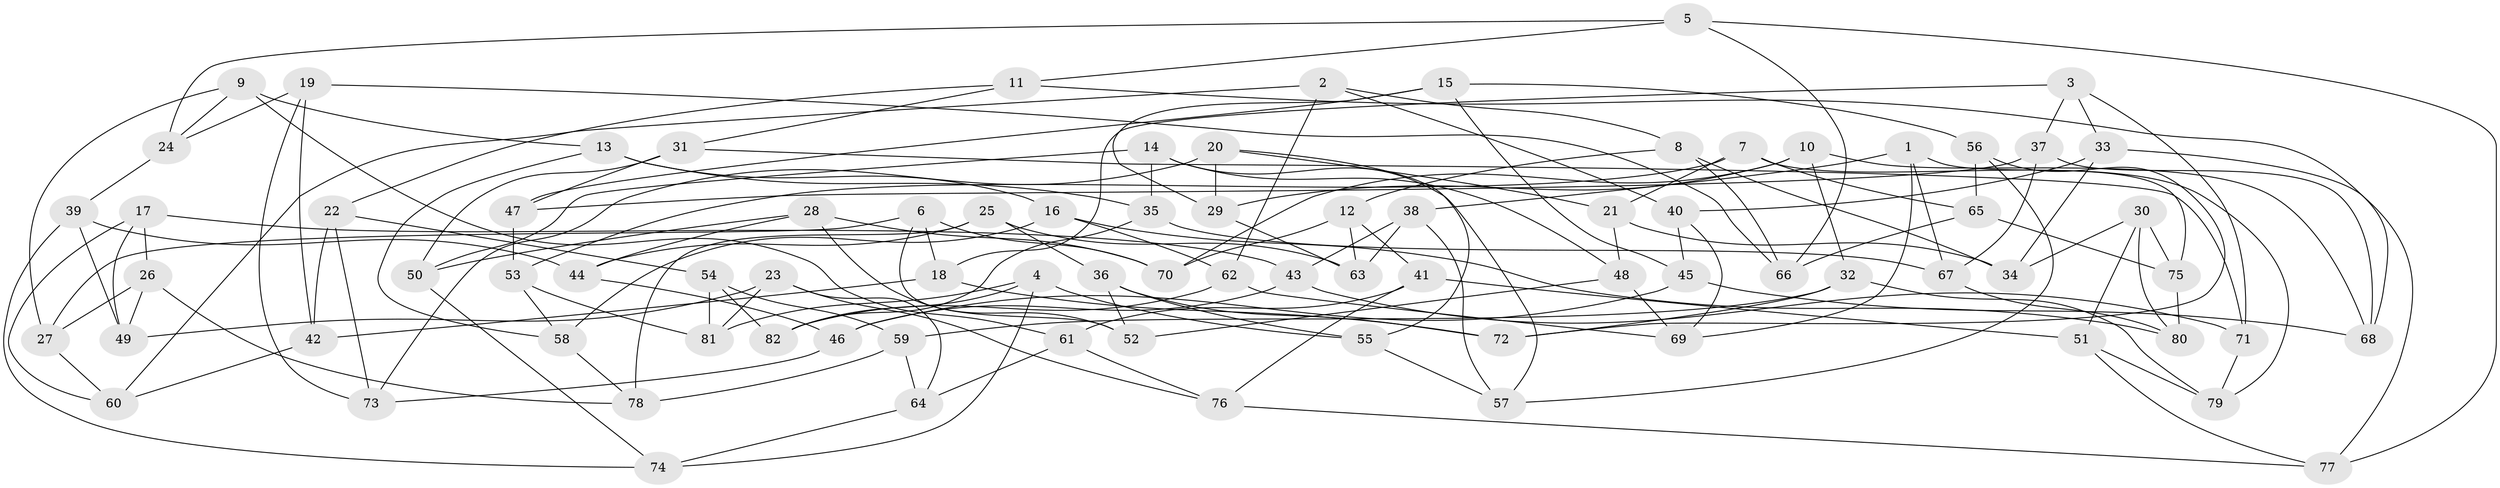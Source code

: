 // Generated by graph-tools (version 1.1) at 2025/26/03/09/25 03:26:52]
// undirected, 82 vertices, 164 edges
graph export_dot {
graph [start="1"]
  node [color=gray90,style=filled];
  1;
  2;
  3;
  4;
  5;
  6;
  7;
  8;
  9;
  10;
  11;
  12;
  13;
  14;
  15;
  16;
  17;
  18;
  19;
  20;
  21;
  22;
  23;
  24;
  25;
  26;
  27;
  28;
  29;
  30;
  31;
  32;
  33;
  34;
  35;
  36;
  37;
  38;
  39;
  40;
  41;
  42;
  43;
  44;
  45;
  46;
  47;
  48;
  49;
  50;
  51;
  52;
  53;
  54;
  55;
  56;
  57;
  58;
  59;
  60;
  61;
  62;
  63;
  64;
  65;
  66;
  67;
  68;
  69;
  70;
  71;
  72;
  73;
  74;
  75;
  76;
  77;
  78;
  79;
  80;
  81;
  82;
  1 -- 75;
  1 -- 69;
  1 -- 38;
  1 -- 67;
  2 -- 62;
  2 -- 60;
  2 -- 8;
  2 -- 40;
  3 -- 33;
  3 -- 18;
  3 -- 71;
  3 -- 37;
  4 -- 81;
  4 -- 82;
  4 -- 74;
  4 -- 55;
  5 -- 11;
  5 -- 66;
  5 -- 77;
  5 -- 24;
  6 -- 52;
  6 -- 27;
  6 -- 18;
  6 -- 70;
  7 -- 65;
  7 -- 21;
  7 -- 79;
  7 -- 53;
  8 -- 66;
  8 -- 12;
  8 -- 34;
  9 -- 24;
  9 -- 61;
  9 -- 27;
  9 -- 13;
  10 -- 29;
  10 -- 32;
  10 -- 70;
  10 -- 68;
  11 -- 31;
  11 -- 22;
  11 -- 68;
  12 -- 70;
  12 -- 41;
  12 -- 63;
  13 -- 58;
  13 -- 35;
  13 -- 16;
  14 -- 35;
  14 -- 48;
  14 -- 50;
  14 -- 57;
  15 -- 29;
  15 -- 56;
  15 -- 45;
  15 -- 47;
  16 -- 58;
  16 -- 62;
  16 -- 80;
  17 -- 60;
  17 -- 43;
  17 -- 26;
  17 -- 49;
  18 -- 72;
  18 -- 42;
  19 -- 24;
  19 -- 73;
  19 -- 66;
  19 -- 42;
  20 -- 21;
  20 -- 73;
  20 -- 29;
  20 -- 55;
  21 -- 48;
  21 -- 34;
  22 -- 73;
  22 -- 42;
  22 -- 54;
  23 -- 81;
  23 -- 64;
  23 -- 76;
  23 -- 49;
  24 -- 39;
  25 -- 63;
  25 -- 78;
  25 -- 44;
  25 -- 36;
  26 -- 78;
  26 -- 49;
  26 -- 27;
  27 -- 60;
  28 -- 50;
  28 -- 52;
  28 -- 70;
  28 -- 44;
  29 -- 63;
  30 -- 75;
  30 -- 80;
  30 -- 51;
  30 -- 34;
  31 -- 50;
  31 -- 47;
  31 -- 71;
  32 -- 79;
  32 -- 72;
  32 -- 59;
  33 -- 40;
  33 -- 34;
  33 -- 77;
  35 -- 82;
  35 -- 67;
  36 -- 72;
  36 -- 55;
  36 -- 52;
  37 -- 68;
  37 -- 67;
  37 -- 47;
  38 -- 63;
  38 -- 57;
  38 -- 43;
  39 -- 44;
  39 -- 49;
  39 -- 74;
  40 -- 69;
  40 -- 45;
  41 -- 61;
  41 -- 51;
  41 -- 76;
  42 -- 60;
  43 -- 46;
  43 -- 71;
  44 -- 46;
  45 -- 68;
  45 -- 46;
  46 -- 73;
  47 -- 53;
  48 -- 52;
  48 -- 69;
  50 -- 74;
  51 -- 77;
  51 -- 79;
  53 -- 58;
  53 -- 81;
  54 -- 81;
  54 -- 59;
  54 -- 82;
  55 -- 57;
  56 -- 72;
  56 -- 65;
  56 -- 57;
  58 -- 78;
  59 -- 64;
  59 -- 78;
  61 -- 76;
  61 -- 64;
  62 -- 69;
  62 -- 82;
  64 -- 74;
  65 -- 75;
  65 -- 66;
  67 -- 80;
  71 -- 79;
  75 -- 80;
  76 -- 77;
}
